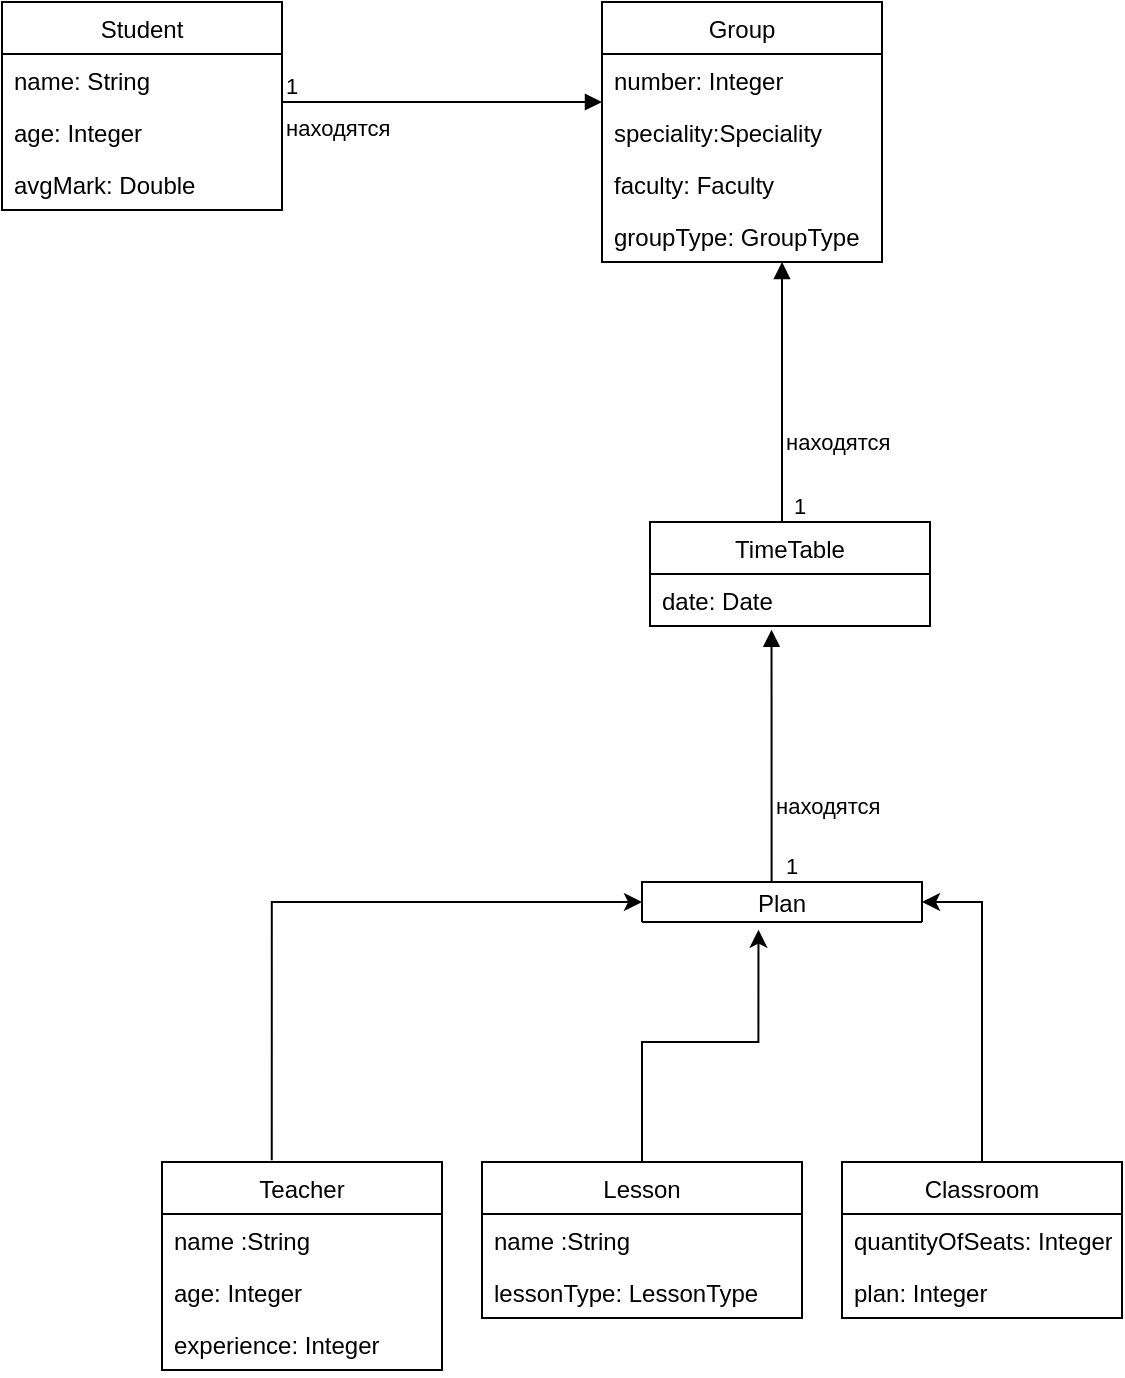 <mxfile version="16.5.6" type="device"><diagram id="C5RBs43oDa-KdzZeNtuy" name="Page-1"><mxGraphModel dx="1087" dy="1651" grid="1" gridSize="10" guides="1" tooltips="1" connect="1" arrows="1" fold="1" page="1" pageScale="1" pageWidth="827" pageHeight="1169" math="0" shadow="0"><root><mxCell id="WIyWlLk6GJQsqaUBKTNV-0"/><mxCell id="WIyWlLk6GJQsqaUBKTNV-1" parent="WIyWlLk6GJQsqaUBKTNV-0"/><mxCell id="D5HPUhtnFUMr8I4sjVxd-5" value="Student" style="swimlane;fontStyle=0;childLayout=stackLayout;horizontal=1;startSize=26;fillColor=none;horizontalStack=0;resizeParent=1;resizeParentMax=0;resizeLast=0;collapsible=1;marginBottom=0;" vertex="1" parent="WIyWlLk6GJQsqaUBKTNV-1"><mxGeometry x="30" y="20" width="140" height="104" as="geometry"><mxRectangle x="420" y="470" width="90" height="26" as="alternateBounds"/></mxGeometry></mxCell><mxCell id="D5HPUhtnFUMr8I4sjVxd-7" value="name: String" style="text;strokeColor=none;fillColor=none;align=left;verticalAlign=top;spacingLeft=4;spacingRight=4;overflow=hidden;rotatable=0;points=[[0,0.5],[1,0.5]];portConstraint=eastwest;" vertex="1" parent="D5HPUhtnFUMr8I4sjVxd-5"><mxGeometry y="26" width="140" height="26" as="geometry"/></mxCell><mxCell id="D5HPUhtnFUMr8I4sjVxd-18" value="age: Integer" style="text;strokeColor=none;fillColor=none;align=left;verticalAlign=top;spacingLeft=4;spacingRight=4;overflow=hidden;rotatable=0;points=[[0,0.5],[1,0.5]];portConstraint=eastwest;" vertex="1" parent="D5HPUhtnFUMr8I4sjVxd-5"><mxGeometry y="52" width="140" height="26" as="geometry"/></mxCell><mxCell id="D5HPUhtnFUMr8I4sjVxd-8" value="avgMark: Double" style="text;strokeColor=none;fillColor=none;align=left;verticalAlign=top;spacingLeft=4;spacingRight=4;overflow=hidden;rotatable=0;points=[[0,0.5],[1,0.5]];portConstraint=eastwest;" vertex="1" parent="D5HPUhtnFUMr8I4sjVxd-5"><mxGeometry y="78" width="140" height="26" as="geometry"/></mxCell><mxCell id="D5HPUhtnFUMr8I4sjVxd-24" value="Group" style="swimlane;fontStyle=0;childLayout=stackLayout;horizontal=1;startSize=26;fillColor=none;horizontalStack=0;resizeParent=1;resizeParentMax=0;resizeLast=0;collapsible=1;marginBottom=0;" vertex="1" parent="WIyWlLk6GJQsqaUBKTNV-1"><mxGeometry x="330" y="20" width="140" height="130" as="geometry"/></mxCell><mxCell id="D5HPUhtnFUMr8I4sjVxd-25" value="number: Integer" style="text;strokeColor=none;fillColor=none;align=left;verticalAlign=top;spacingLeft=4;spacingRight=4;overflow=hidden;rotatable=0;points=[[0,0.5],[1,0.5]];portConstraint=eastwest;" vertex="1" parent="D5HPUhtnFUMr8I4sjVxd-24"><mxGeometry y="26" width="140" height="26" as="geometry"/></mxCell><mxCell id="D5HPUhtnFUMr8I4sjVxd-26" value="speciality:Speciality" style="text;strokeColor=none;fillColor=none;align=left;verticalAlign=top;spacingLeft=4;spacingRight=4;overflow=hidden;rotatable=0;points=[[0,0.5],[1,0.5]];portConstraint=eastwest;" vertex="1" parent="D5HPUhtnFUMr8I4sjVxd-24"><mxGeometry y="52" width="140" height="26" as="geometry"/></mxCell><mxCell id="D5HPUhtnFUMr8I4sjVxd-27" value="faculty: Faculty" style="text;strokeColor=none;fillColor=none;align=left;verticalAlign=top;spacingLeft=4;spacingRight=4;overflow=hidden;rotatable=0;points=[[0,0.5],[1,0.5]];portConstraint=eastwest;" vertex="1" parent="D5HPUhtnFUMr8I4sjVxd-24"><mxGeometry y="78" width="140" height="26" as="geometry"/></mxCell><mxCell id="D5HPUhtnFUMr8I4sjVxd-28" value="groupType: GroupType" style="text;strokeColor=none;fillColor=none;align=left;verticalAlign=top;spacingLeft=4;spacingRight=4;overflow=hidden;rotatable=0;points=[[0,0.5],[1,0.5]];portConstraint=eastwest;" vertex="1" parent="D5HPUhtnFUMr8I4sjVxd-24"><mxGeometry y="104" width="140" height="26" as="geometry"/></mxCell><mxCell id="D5HPUhtnFUMr8I4sjVxd-33" value="находятся" style="endArrow=block;endFill=1;html=1;edgeStyle=orthogonalEdgeStyle;align=left;verticalAlign=top;rounded=0;" edge="1" parent="WIyWlLk6GJQsqaUBKTNV-1"><mxGeometry x="-1" relative="1" as="geometry"><mxPoint x="170" y="70" as="sourcePoint"/><mxPoint x="330" y="70" as="targetPoint"/></mxGeometry></mxCell><mxCell id="D5HPUhtnFUMr8I4sjVxd-34" value="1" style="edgeLabel;resizable=0;html=1;align=left;verticalAlign=bottom;" connectable="0" vertex="1" parent="D5HPUhtnFUMr8I4sjVxd-33"><mxGeometry x="-1" relative="1" as="geometry"/></mxCell><mxCell id="D5HPUhtnFUMr8I4sjVxd-35" value="TimeTable" style="swimlane;fontStyle=0;childLayout=stackLayout;horizontal=1;startSize=26;fillColor=none;horizontalStack=0;resizeParent=1;resizeParentMax=0;resizeLast=0;collapsible=1;marginBottom=0;" vertex="1" parent="WIyWlLk6GJQsqaUBKTNV-1"><mxGeometry x="354" y="280" width="140" height="52" as="geometry"/></mxCell><mxCell id="D5HPUhtnFUMr8I4sjVxd-36" value="date: Date" style="text;strokeColor=none;fillColor=none;align=left;verticalAlign=top;spacingLeft=4;spacingRight=4;overflow=hidden;rotatable=0;points=[[0,0.5],[1,0.5]];portConstraint=eastwest;" vertex="1" parent="D5HPUhtnFUMr8I4sjVxd-35"><mxGeometry y="26" width="140" height="26" as="geometry"/></mxCell><mxCell id="D5HPUhtnFUMr8I4sjVxd-39" value="Plan" style="swimlane;fontStyle=0;childLayout=stackLayout;horizontal=1;startSize=26;fillColor=none;horizontalStack=0;resizeParent=1;resizeParentMax=0;resizeLast=0;collapsible=1;marginBottom=0;" vertex="1" parent="WIyWlLk6GJQsqaUBKTNV-1"><mxGeometry x="350" y="460" width="140" height="20" as="geometry"/></mxCell><mxCell id="D5HPUhtnFUMr8I4sjVxd-55" style="edgeStyle=orthogonalEdgeStyle;rounded=0;orthogonalLoop=1;jettySize=auto;html=1;entryX=0;entryY=0.5;entryDx=0;entryDy=0;exitX=0.392;exitY=-0.009;exitDx=0;exitDy=0;exitPerimeter=0;" edge="1" parent="WIyWlLk6GJQsqaUBKTNV-1" source="D5HPUhtnFUMr8I4sjVxd-43" target="D5HPUhtnFUMr8I4sjVxd-39"><mxGeometry relative="1" as="geometry"/></mxCell><mxCell id="D5HPUhtnFUMr8I4sjVxd-43" value="Teacher" style="swimlane;fontStyle=0;childLayout=stackLayout;horizontal=1;startSize=26;fillColor=none;horizontalStack=0;resizeParent=1;resizeParentMax=0;resizeLast=0;collapsible=1;marginBottom=0;" vertex="1" parent="WIyWlLk6GJQsqaUBKTNV-1"><mxGeometry x="110" y="600" width="140" height="104" as="geometry"/></mxCell><mxCell id="D5HPUhtnFUMr8I4sjVxd-44" value="name :String" style="text;strokeColor=none;fillColor=none;align=left;verticalAlign=top;spacingLeft=4;spacingRight=4;overflow=hidden;rotatable=0;points=[[0,0.5],[1,0.5]];portConstraint=eastwest;" vertex="1" parent="D5HPUhtnFUMr8I4sjVxd-43"><mxGeometry y="26" width="140" height="26" as="geometry"/></mxCell><mxCell id="D5HPUhtnFUMr8I4sjVxd-45" value="age: Integer" style="text;strokeColor=none;fillColor=none;align=left;verticalAlign=top;spacingLeft=4;spacingRight=4;overflow=hidden;rotatable=0;points=[[0,0.5],[1,0.5]];portConstraint=eastwest;" vertex="1" parent="D5HPUhtnFUMr8I4sjVxd-43"><mxGeometry y="52" width="140" height="26" as="geometry"/></mxCell><mxCell id="D5HPUhtnFUMr8I4sjVxd-46" value="experience: Integer" style="text;strokeColor=none;fillColor=none;align=left;verticalAlign=top;spacingLeft=4;spacingRight=4;overflow=hidden;rotatable=0;points=[[0,0.5],[1,0.5]];portConstraint=eastwest;" vertex="1" parent="D5HPUhtnFUMr8I4sjVxd-43"><mxGeometry y="78" width="140" height="26" as="geometry"/></mxCell><mxCell id="D5HPUhtnFUMr8I4sjVxd-56" style="edgeStyle=orthogonalEdgeStyle;rounded=0;orthogonalLoop=1;jettySize=auto;html=1;entryX=0.416;entryY=1.192;entryDx=0;entryDy=0;entryPerimeter=0;" edge="1" parent="WIyWlLk6GJQsqaUBKTNV-1" source="D5HPUhtnFUMr8I4sjVxd-47" target="D5HPUhtnFUMr8I4sjVxd-39"><mxGeometry relative="1" as="geometry"/></mxCell><mxCell id="D5HPUhtnFUMr8I4sjVxd-47" value="Lesson" style="swimlane;fontStyle=0;childLayout=stackLayout;horizontal=1;startSize=26;fillColor=none;horizontalStack=0;resizeParent=1;resizeParentMax=0;resizeLast=0;collapsible=1;marginBottom=0;" vertex="1" parent="WIyWlLk6GJQsqaUBKTNV-1"><mxGeometry x="270" y="600" width="160" height="78" as="geometry"/></mxCell><mxCell id="D5HPUhtnFUMr8I4sjVxd-48" value="name :String" style="text;strokeColor=none;fillColor=none;align=left;verticalAlign=top;spacingLeft=4;spacingRight=4;overflow=hidden;rotatable=0;points=[[0,0.5],[1,0.5]];portConstraint=eastwest;" vertex="1" parent="D5HPUhtnFUMr8I4sjVxd-47"><mxGeometry y="26" width="160" height="26" as="geometry"/></mxCell><mxCell id="D5HPUhtnFUMr8I4sjVxd-49" value="lessonType: LessonType" style="text;strokeColor=none;fillColor=none;align=left;verticalAlign=top;spacingLeft=4;spacingRight=4;overflow=hidden;rotatable=0;points=[[0,0.5],[1,0.5]];portConstraint=eastwest;" vertex="1" parent="D5HPUhtnFUMr8I4sjVxd-47"><mxGeometry y="52" width="160" height="26" as="geometry"/></mxCell><mxCell id="D5HPUhtnFUMr8I4sjVxd-57" style="edgeStyle=orthogonalEdgeStyle;rounded=0;orthogonalLoop=1;jettySize=auto;html=1;entryX=1;entryY=0.5;entryDx=0;entryDy=0;" edge="1" parent="WIyWlLk6GJQsqaUBKTNV-1" source="D5HPUhtnFUMr8I4sjVxd-51" target="D5HPUhtnFUMr8I4sjVxd-39"><mxGeometry relative="1" as="geometry"/></mxCell><mxCell id="D5HPUhtnFUMr8I4sjVxd-51" value="Classroom" style="swimlane;fontStyle=0;childLayout=stackLayout;horizontal=1;startSize=26;fillColor=none;horizontalStack=0;resizeParent=1;resizeParentMax=0;resizeLast=0;collapsible=1;marginBottom=0;" vertex="1" parent="WIyWlLk6GJQsqaUBKTNV-1"><mxGeometry x="450" y="600" width="140" height="78" as="geometry"/></mxCell><mxCell id="D5HPUhtnFUMr8I4sjVxd-52" value="quantityOfSeats: Integer" style="text;strokeColor=none;fillColor=none;align=left;verticalAlign=top;spacingLeft=4;spacingRight=4;overflow=hidden;rotatable=0;points=[[0,0.5],[1,0.5]];portConstraint=eastwest;" vertex="1" parent="D5HPUhtnFUMr8I4sjVxd-51"><mxGeometry y="26" width="140" height="26" as="geometry"/></mxCell><mxCell id="D5HPUhtnFUMr8I4sjVxd-53" value="plan: Integer" style="text;strokeColor=none;fillColor=none;align=left;verticalAlign=top;spacingLeft=4;spacingRight=4;overflow=hidden;rotatable=0;points=[[0,0.5],[1,0.5]];portConstraint=eastwest;" vertex="1" parent="D5HPUhtnFUMr8I4sjVxd-51"><mxGeometry y="52" width="140" height="26" as="geometry"/></mxCell><mxCell id="D5HPUhtnFUMr8I4sjVxd-60" value="находятся" style="endArrow=block;endFill=1;html=1;edgeStyle=orthogonalEdgeStyle;align=left;verticalAlign=top;rounded=0;entryX=0.434;entryY=1.071;entryDx=0;entryDy=0;entryPerimeter=0;exitX=0.5;exitY=0;exitDx=0;exitDy=0;" edge="1" parent="WIyWlLk6GJQsqaUBKTNV-1" source="D5HPUhtnFUMr8I4sjVxd-39" target="D5HPUhtnFUMr8I4sjVxd-36"><mxGeometry x="-0.139" relative="1" as="geometry"><mxPoint x="415" y="450" as="sourcePoint"/><mxPoint x="400" y="410" as="targetPoint"/><Array as="points"><mxPoint x="415" y="460"/></Array><mxPoint as="offset"/></mxGeometry></mxCell><mxCell id="D5HPUhtnFUMr8I4sjVxd-61" value="1" style="edgeLabel;resizable=0;html=1;align=left;verticalAlign=bottom;" connectable="0" vertex="1" parent="D5HPUhtnFUMr8I4sjVxd-60"><mxGeometry x="-1" relative="1" as="geometry"/></mxCell><mxCell id="D5HPUhtnFUMr8I4sjVxd-62" value="находятся" style="endArrow=block;endFill=1;html=1;edgeStyle=orthogonalEdgeStyle;align=left;verticalAlign=top;rounded=0;entryX=0.434;entryY=1.071;entryDx=0;entryDy=0;entryPerimeter=0;exitX=0.5;exitY=0;exitDx=0;exitDy=0;" edge="1" parent="WIyWlLk6GJQsqaUBKTNV-1" source="D5HPUhtnFUMr8I4sjVxd-35"><mxGeometry x="-0.139" relative="1" as="geometry"><mxPoint x="425.24" y="276.15" as="sourcePoint"/><mxPoint x="420" y="149.996" as="targetPoint"/><Array as="points"><mxPoint x="420" y="280"/></Array><mxPoint as="offset"/></mxGeometry></mxCell><mxCell id="D5HPUhtnFUMr8I4sjVxd-63" value="1" style="edgeLabel;resizable=0;html=1;align=left;verticalAlign=bottom;" connectable="0" vertex="1" parent="D5HPUhtnFUMr8I4sjVxd-62"><mxGeometry x="-1" relative="1" as="geometry"/></mxCell></root></mxGraphModel></diagram></mxfile>